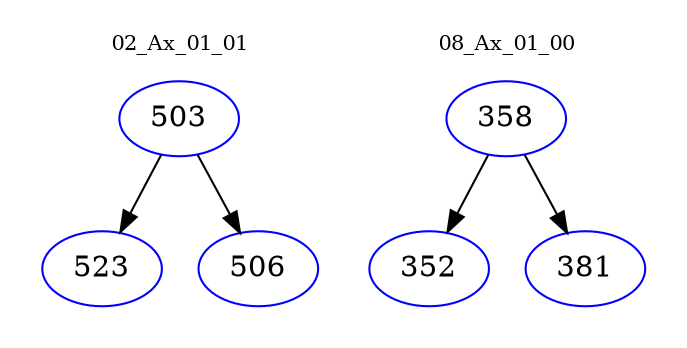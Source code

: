 digraph{
subgraph cluster_0 {
color = white
label = "02_Ax_01_01";
fontsize=10;
T0_503 [label="503", color="blue"]
T0_503 -> T0_523 [color="black"]
T0_523 [label="523", color="blue"]
T0_503 -> T0_506 [color="black"]
T0_506 [label="506", color="blue"]
}
subgraph cluster_1 {
color = white
label = "08_Ax_01_00";
fontsize=10;
T1_358 [label="358", color="blue"]
T1_358 -> T1_352 [color="black"]
T1_352 [label="352", color="blue"]
T1_358 -> T1_381 [color="black"]
T1_381 [label="381", color="blue"]
}
}
